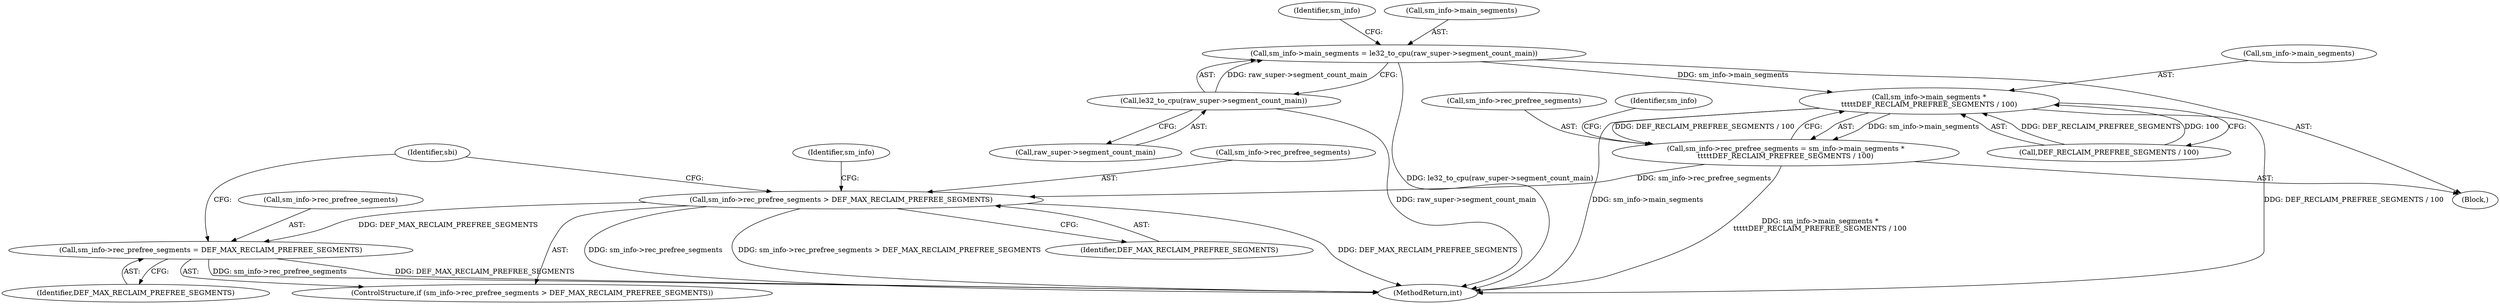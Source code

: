 digraph "0_linux_d4fdf8ba0e5808ba9ad6b44337783bd9935e0982@API" {
"1000174" [label="(Call,sm_info->main_segments = le32_to_cpu(raw_super->segment_count_main))"];
"1000178" [label="(Call,le32_to_cpu(raw_super->segment_count_main))"];
"1000194" [label="(Call,sm_info->main_segments *\n\t\t\t\t\tDEF_RECLAIM_PREFREE_SEGMENTS / 100)"];
"1000190" [label="(Call,sm_info->rec_prefree_segments = sm_info->main_segments *\n\t\t\t\t\tDEF_RECLAIM_PREFREE_SEGMENTS / 100)"];
"1000202" [label="(Call,sm_info->rec_prefree_segments > DEF_MAX_RECLAIM_PREFREE_SEGMENTS)"];
"1000207" [label="(Call,sm_info->rec_prefree_segments = DEF_MAX_RECLAIM_PREFREE_SEGMENTS)"];
"1000201" [label="(ControlStructure,if (sm_info->rec_prefree_segments > DEF_MAX_RECLAIM_PREFREE_SEGMENTS))"];
"1000184" [label="(Identifier,sm_info)"];
"1000179" [label="(Call,raw_super->segment_count_main)"];
"1000312" [label="(MethodReturn,int)"];
"1000104" [label="(Block,)"];
"1000206" [label="(Identifier,DEF_MAX_RECLAIM_PREFREE_SEGMENTS)"];
"1000174" [label="(Call,sm_info->main_segments = le32_to_cpu(raw_super->segment_count_main))"];
"1000178" [label="(Call,le32_to_cpu(raw_super->segment_count_main))"];
"1000204" [label="(Identifier,sm_info)"];
"1000215" [label="(Identifier,sbi)"];
"1000191" [label="(Call,sm_info->rec_prefree_segments)"];
"1000209" [label="(Identifier,sm_info)"];
"1000198" [label="(Call,DEF_RECLAIM_PREFREE_SEGMENTS / 100)"];
"1000195" [label="(Call,sm_info->main_segments)"];
"1000207" [label="(Call,sm_info->rec_prefree_segments = DEF_MAX_RECLAIM_PREFREE_SEGMENTS)"];
"1000175" [label="(Call,sm_info->main_segments)"];
"1000194" [label="(Call,sm_info->main_segments *\n\t\t\t\t\tDEF_RECLAIM_PREFREE_SEGMENTS / 100)"];
"1000203" [label="(Call,sm_info->rec_prefree_segments)"];
"1000208" [label="(Call,sm_info->rec_prefree_segments)"];
"1000202" [label="(Call,sm_info->rec_prefree_segments > DEF_MAX_RECLAIM_PREFREE_SEGMENTS)"];
"1000190" [label="(Call,sm_info->rec_prefree_segments = sm_info->main_segments *\n\t\t\t\t\tDEF_RECLAIM_PREFREE_SEGMENTS / 100)"];
"1000211" [label="(Identifier,DEF_MAX_RECLAIM_PREFREE_SEGMENTS)"];
"1000174" -> "1000104"  [label="AST: "];
"1000174" -> "1000178"  [label="CFG: "];
"1000175" -> "1000174"  [label="AST: "];
"1000178" -> "1000174"  [label="AST: "];
"1000184" -> "1000174"  [label="CFG: "];
"1000174" -> "1000312"  [label="DDG: le32_to_cpu(raw_super->segment_count_main)"];
"1000178" -> "1000174"  [label="DDG: raw_super->segment_count_main"];
"1000174" -> "1000194"  [label="DDG: sm_info->main_segments"];
"1000178" -> "1000179"  [label="CFG: "];
"1000179" -> "1000178"  [label="AST: "];
"1000178" -> "1000312"  [label="DDG: raw_super->segment_count_main"];
"1000194" -> "1000190"  [label="AST: "];
"1000194" -> "1000198"  [label="CFG: "];
"1000195" -> "1000194"  [label="AST: "];
"1000198" -> "1000194"  [label="AST: "];
"1000190" -> "1000194"  [label="CFG: "];
"1000194" -> "1000312"  [label="DDG: sm_info->main_segments"];
"1000194" -> "1000312"  [label="DDG: DEF_RECLAIM_PREFREE_SEGMENTS / 100"];
"1000194" -> "1000190"  [label="DDG: sm_info->main_segments"];
"1000194" -> "1000190"  [label="DDG: DEF_RECLAIM_PREFREE_SEGMENTS / 100"];
"1000198" -> "1000194"  [label="DDG: DEF_RECLAIM_PREFREE_SEGMENTS"];
"1000198" -> "1000194"  [label="DDG: 100"];
"1000190" -> "1000104"  [label="AST: "];
"1000191" -> "1000190"  [label="AST: "];
"1000204" -> "1000190"  [label="CFG: "];
"1000190" -> "1000312"  [label="DDG: sm_info->main_segments *\n\t\t\t\t\tDEF_RECLAIM_PREFREE_SEGMENTS / 100"];
"1000190" -> "1000202"  [label="DDG: sm_info->rec_prefree_segments"];
"1000202" -> "1000201"  [label="AST: "];
"1000202" -> "1000206"  [label="CFG: "];
"1000203" -> "1000202"  [label="AST: "];
"1000206" -> "1000202"  [label="AST: "];
"1000209" -> "1000202"  [label="CFG: "];
"1000215" -> "1000202"  [label="CFG: "];
"1000202" -> "1000312"  [label="DDG: DEF_MAX_RECLAIM_PREFREE_SEGMENTS"];
"1000202" -> "1000312"  [label="DDG: sm_info->rec_prefree_segments"];
"1000202" -> "1000312"  [label="DDG: sm_info->rec_prefree_segments > DEF_MAX_RECLAIM_PREFREE_SEGMENTS"];
"1000202" -> "1000207"  [label="DDG: DEF_MAX_RECLAIM_PREFREE_SEGMENTS"];
"1000207" -> "1000201"  [label="AST: "];
"1000207" -> "1000211"  [label="CFG: "];
"1000208" -> "1000207"  [label="AST: "];
"1000211" -> "1000207"  [label="AST: "];
"1000215" -> "1000207"  [label="CFG: "];
"1000207" -> "1000312"  [label="DDG: sm_info->rec_prefree_segments"];
"1000207" -> "1000312"  [label="DDG: DEF_MAX_RECLAIM_PREFREE_SEGMENTS"];
}
